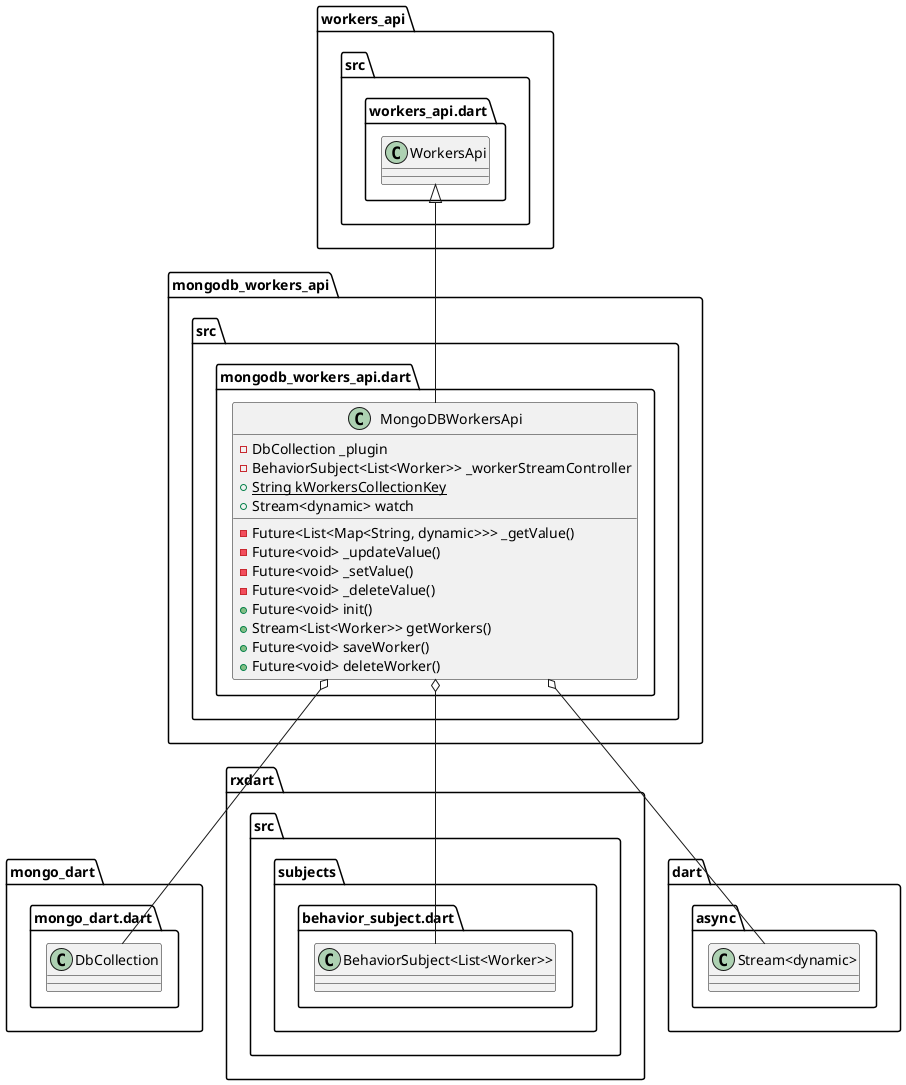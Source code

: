 @startuml
set namespaceSeparator ::

class "mongodb_workers_api::src::mongodb_workers_api.dart::MongoDBWorkersApi" {
  -DbCollection _plugin
  -BehaviorSubject<List<Worker>> _workerStreamController
  {static} +String kWorkersCollectionKey
  +Stream<dynamic> watch
  -Future<List<Map<String, dynamic>>> _getValue()
  -Future<void> _updateValue()
  -Future<void> _setValue()
  -Future<void> _deleteValue()
  +Future<void> init()
  +Stream<List<Worker>> getWorkers()
  +Future<void> saveWorker()
  +Future<void> deleteWorker()
}

"mongodb_workers_api::src::mongodb_workers_api.dart::MongoDBWorkersApi" o-- "mongo_dart::mongo_dart.dart::DbCollection"
"mongodb_workers_api::src::mongodb_workers_api.dart::MongoDBWorkersApi" o-- "rxdart::src::subjects::behavior_subject.dart::BehaviorSubject<List<Worker>>"
"mongodb_workers_api::src::mongodb_workers_api.dart::MongoDBWorkersApi" o-- "dart::async::Stream<dynamic>"
"workers_api::src::workers_api.dart::WorkersApi" <|-- "mongodb_workers_api::src::mongodb_workers_api.dart::MongoDBWorkersApi"


@enduml